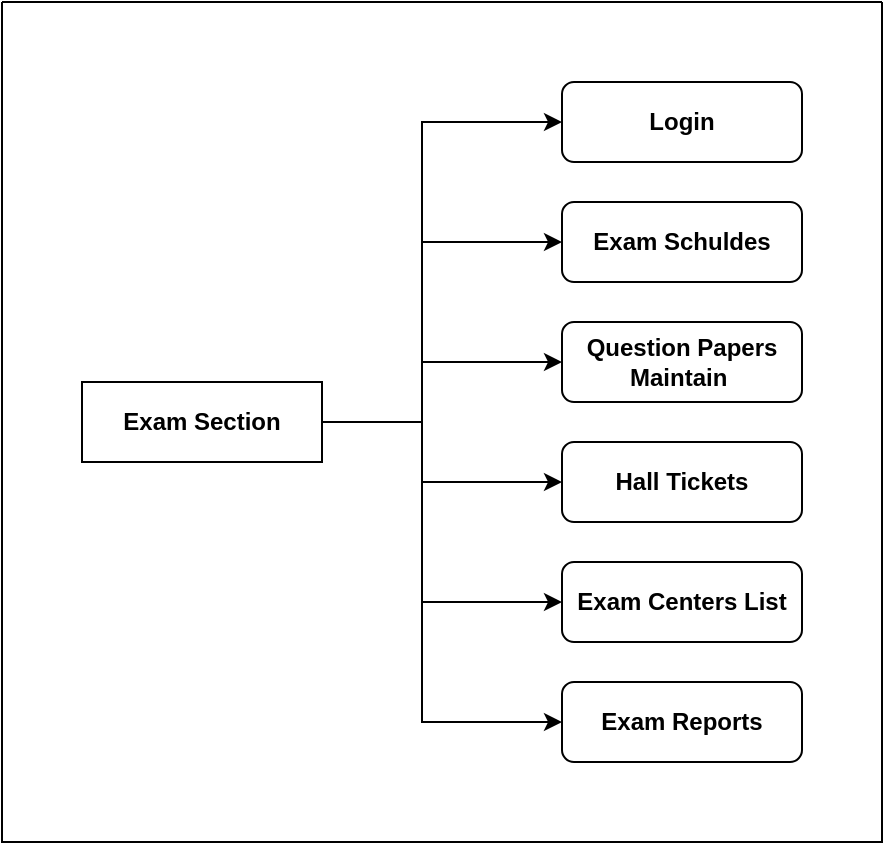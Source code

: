 <mxfile version="22.1.21" type="device">
  <diagram name="Page-1" id="nBPC9EVLK5ltrFVGMjwU">
    <mxGraphModel dx="1105" dy="704" grid="1" gridSize="10" guides="1" tooltips="1" connect="1" arrows="1" fold="1" page="1" pageScale="1" pageWidth="850" pageHeight="1100" math="0" shadow="0">
      <root>
        <mxCell id="0" />
        <mxCell id="1" parent="0" />
        <mxCell id="1uxAcnt5-3rcIDUZHZ9W-2" value="&lt;b&gt;Login&lt;/b&gt;" style="rounded=1;whiteSpace=wrap;html=1;" parent="1" vertex="1">
          <mxGeometry x="320" y="260" width="120" height="40" as="geometry" />
        </mxCell>
        <mxCell id="1uxAcnt5-3rcIDUZHZ9W-3" value="" style="endArrow=classic;html=1;rounded=0;exitX=1;exitY=0.5;exitDx=0;exitDy=0;" parent="1" source="1uxAcnt5-3rcIDUZHZ9W-1" edge="1">
          <mxGeometry width="50" height="50" relative="1" as="geometry">
            <mxPoint x="250" y="340" as="sourcePoint" />
            <mxPoint x="320" y="400" as="targetPoint" />
            <Array as="points">
              <mxPoint x="250" y="430" />
              <mxPoint x="250" y="400" />
            </Array>
          </mxGeometry>
        </mxCell>
        <mxCell id="1uxAcnt5-3rcIDUZHZ9W-4" value="&lt;b&gt;Exam Schuldes&lt;/b&gt;" style="rounded=1;whiteSpace=wrap;html=1;" parent="1" vertex="1">
          <mxGeometry x="320" y="320" width="120" height="40" as="geometry" />
        </mxCell>
        <mxCell id="1uxAcnt5-3rcIDUZHZ9W-5" value="&lt;b&gt;Question Papers Maintain&amp;nbsp;&lt;/b&gt;" style="rounded=1;whiteSpace=wrap;html=1;" parent="1" vertex="1">
          <mxGeometry x="320" y="380" width="120" height="40" as="geometry" />
        </mxCell>
        <mxCell id="1uxAcnt5-3rcIDUZHZ9W-8" value="" style="endArrow=classic;html=1;rounded=0;entryX=0;entryY=0.5;entryDx=0;entryDy=0;" parent="1" target="1uxAcnt5-3rcIDUZHZ9W-2" edge="1">
          <mxGeometry width="50" height="50" relative="1" as="geometry">
            <mxPoint x="250" y="400" as="sourcePoint" />
            <mxPoint x="330" y="410" as="targetPoint" />
            <Array as="points">
              <mxPoint x="250" y="280" />
            </Array>
          </mxGeometry>
        </mxCell>
        <mxCell id="1uxAcnt5-3rcIDUZHZ9W-10" value="" style="endArrow=classic;html=1;rounded=0;entryX=0;entryY=0.5;entryDx=0;entryDy=0;" parent="1" target="1uxAcnt5-3rcIDUZHZ9W-4" edge="1">
          <mxGeometry width="50" height="50" relative="1" as="geometry">
            <mxPoint x="250" y="340" as="sourcePoint" />
            <mxPoint x="330" y="410" as="targetPoint" />
            <Array as="points" />
          </mxGeometry>
        </mxCell>
        <mxCell id="1uxAcnt5-3rcIDUZHZ9W-12" value="" style="swimlane;startSize=0;" parent="1" vertex="1">
          <mxGeometry x="40" y="220" width="440" height="420" as="geometry" />
        </mxCell>
        <mxCell id="1uxAcnt5-3rcIDUZHZ9W-1" value="&lt;b&gt;Exam Section&lt;/b&gt;" style="rounded=0;whiteSpace=wrap;html=1;" parent="1uxAcnt5-3rcIDUZHZ9W-12" vertex="1">
          <mxGeometry x="40" y="190" width="120" height="40" as="geometry" />
        </mxCell>
        <mxCell id="hBiIIbvAKVFslL0jK1x9-1" value="&lt;b&gt;Hall Tickets&lt;/b&gt;" style="rounded=1;whiteSpace=wrap;html=1;" vertex="1" parent="1uxAcnt5-3rcIDUZHZ9W-12">
          <mxGeometry x="280" y="220" width="120" height="40" as="geometry" />
        </mxCell>
        <mxCell id="hBiIIbvAKVFslL0jK1x9-2" value="&lt;b&gt;Exam Centers List&lt;/b&gt;" style="rounded=1;whiteSpace=wrap;html=1;" vertex="1" parent="1uxAcnt5-3rcIDUZHZ9W-12">
          <mxGeometry x="280" y="280" width="120" height="40" as="geometry" />
        </mxCell>
        <mxCell id="hBiIIbvAKVFslL0jK1x9-3" value="&lt;b&gt;Exam Reports&lt;/b&gt;" style="rounded=1;whiteSpace=wrap;html=1;" vertex="1" parent="1uxAcnt5-3rcIDUZHZ9W-12">
          <mxGeometry x="280" y="340" width="120" height="40" as="geometry" />
        </mxCell>
        <mxCell id="hBiIIbvAKVFslL0jK1x9-6" value="" style="endArrow=classic;html=1;rounded=0;entryX=0;entryY=0.5;entryDx=0;entryDy=0;" edge="1" parent="1uxAcnt5-3rcIDUZHZ9W-12" target="hBiIIbvAKVFslL0jK1x9-2">
          <mxGeometry width="50" height="50" relative="1" as="geometry">
            <mxPoint x="210" y="240" as="sourcePoint" />
            <mxPoint x="280" y="270" as="targetPoint" />
            <Array as="points">
              <mxPoint x="210" y="300" />
            </Array>
          </mxGeometry>
        </mxCell>
        <mxCell id="hBiIIbvAKVFslL0jK1x9-5" value="" style="endArrow=classic;html=1;rounded=0;entryX=0;entryY=0.5;entryDx=0;entryDy=0;" edge="1" parent="1" target="hBiIIbvAKVFslL0jK1x9-1">
          <mxGeometry width="50" height="50" relative="1" as="geometry">
            <mxPoint x="250" y="430" as="sourcePoint" />
            <mxPoint x="450" y="460" as="targetPoint" />
            <Array as="points">
              <mxPoint x="250" y="460" />
            </Array>
          </mxGeometry>
        </mxCell>
        <mxCell id="hBiIIbvAKVFslL0jK1x9-7" value="" style="endArrow=classic;html=1;rounded=0;entryX=0;entryY=0.5;entryDx=0;entryDy=0;" edge="1" parent="1" target="hBiIIbvAKVFslL0jK1x9-3">
          <mxGeometry width="50" height="50" relative="1" as="geometry">
            <mxPoint x="250" y="520" as="sourcePoint" />
            <mxPoint x="340" y="480" as="targetPoint" />
            <Array as="points">
              <mxPoint x="250" y="580" />
            </Array>
          </mxGeometry>
        </mxCell>
      </root>
    </mxGraphModel>
  </diagram>
</mxfile>
